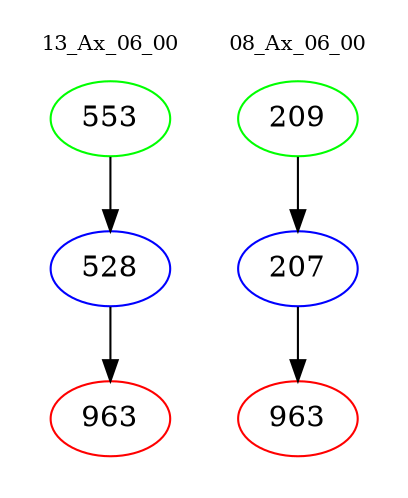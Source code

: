 digraph{
subgraph cluster_0 {
color = white
label = "13_Ax_06_00";
fontsize=10;
T0_553 [label="553", color="green"]
T0_553 -> T0_528 [color="black"]
T0_528 [label="528", color="blue"]
T0_528 -> T0_963 [color="black"]
T0_963 [label="963", color="red"]
}
subgraph cluster_1 {
color = white
label = "08_Ax_06_00";
fontsize=10;
T1_209 [label="209", color="green"]
T1_209 -> T1_207 [color="black"]
T1_207 [label="207", color="blue"]
T1_207 -> T1_963 [color="black"]
T1_963 [label="963", color="red"]
}
}
